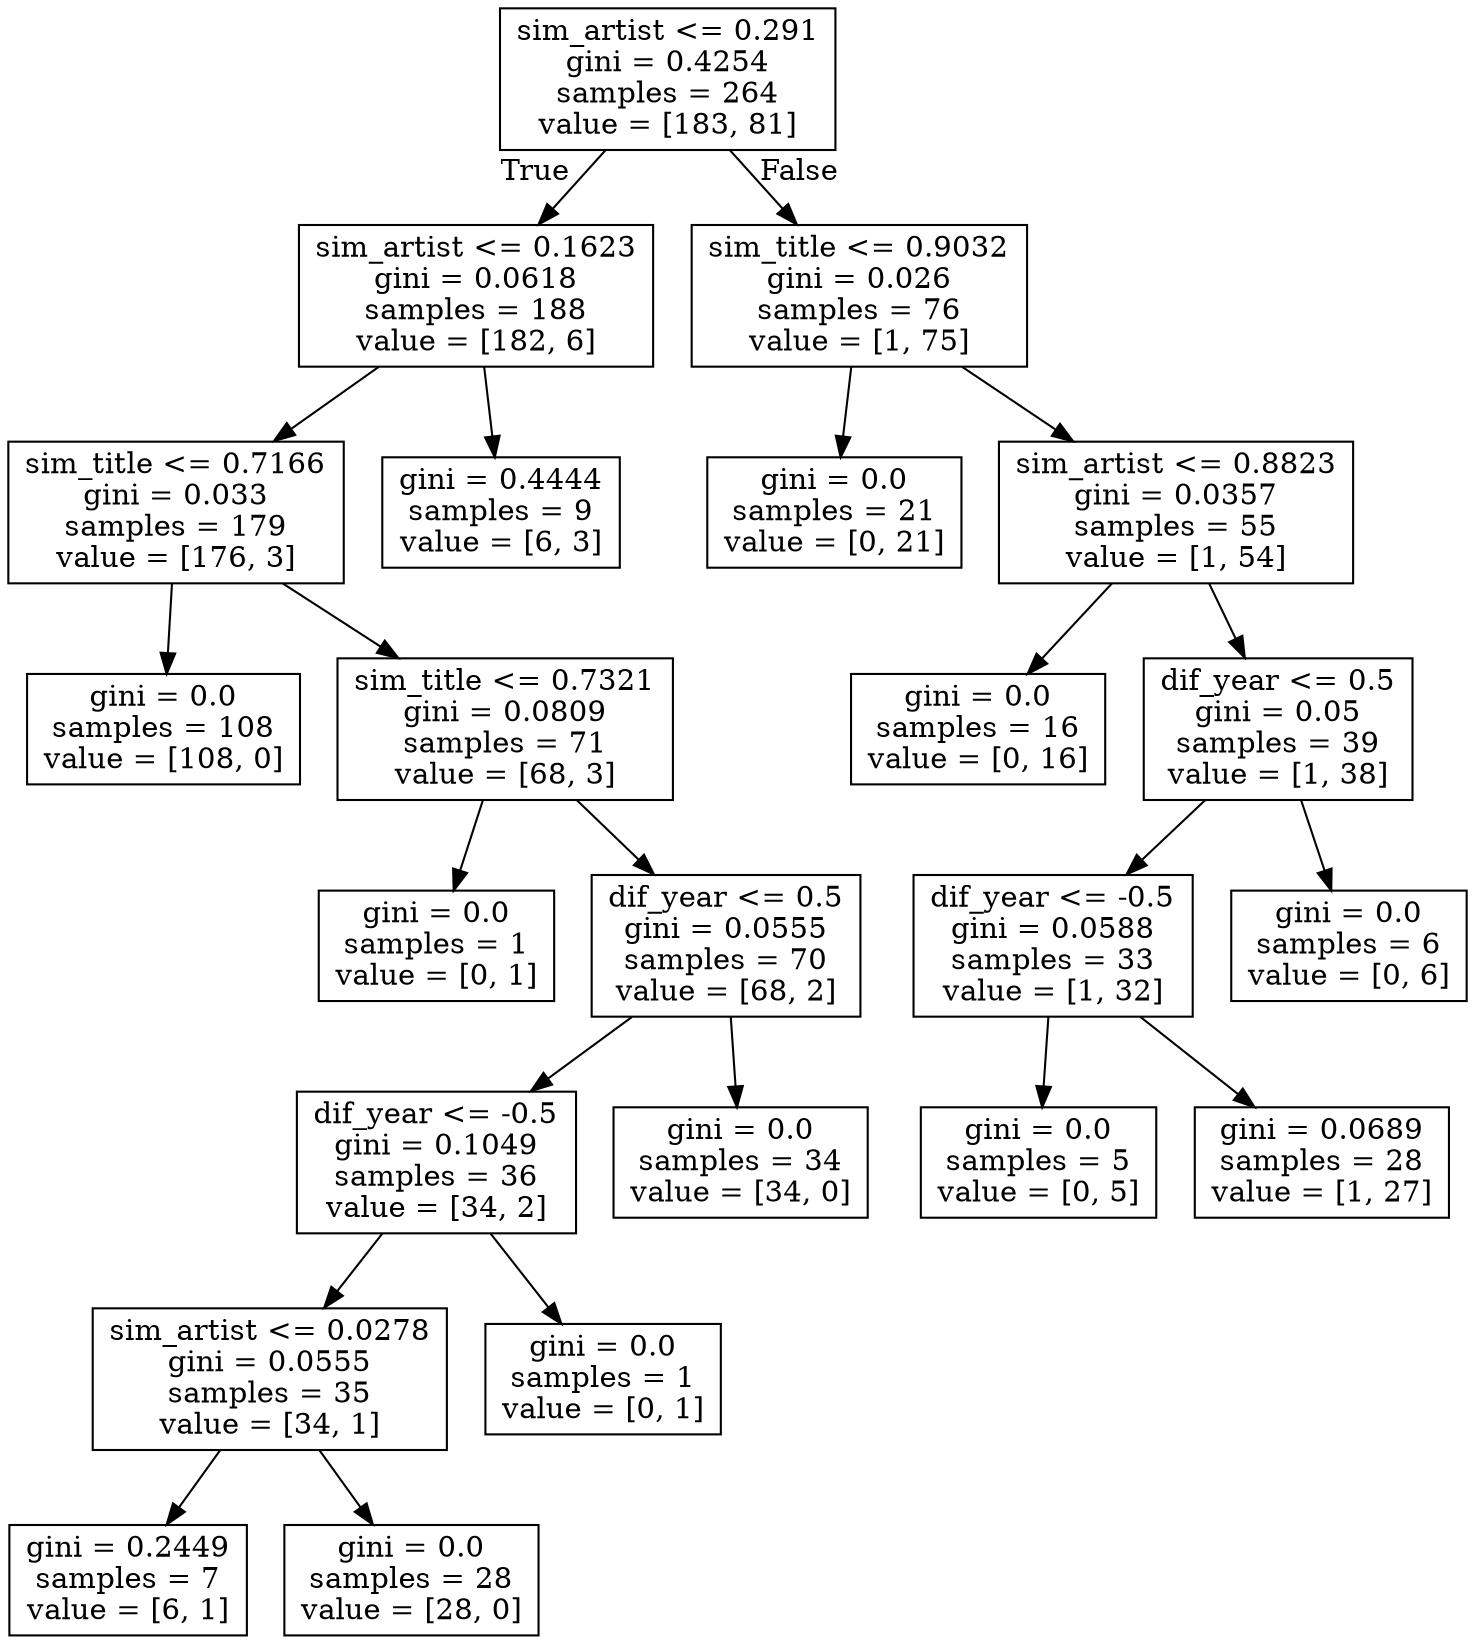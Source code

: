digraph Tree {
node [shape=box] ;
0 [label="sim_artist <= 0.291\ngini = 0.4254\nsamples = 264\nvalue = [183, 81]"] ;
1 [label="sim_artist <= 0.1623\ngini = 0.0618\nsamples = 188\nvalue = [182, 6]"] ;
0 -> 1 [labeldistance=2.5, labelangle=45, headlabel="True"] ;
2 [label="sim_title <= 0.7166\ngini = 0.033\nsamples = 179\nvalue = [176, 3]"] ;
1 -> 2 ;
3 [label="gini = 0.0\nsamples = 108\nvalue = [108, 0]"] ;
2 -> 3 ;
4 [label="sim_title <= 0.7321\ngini = 0.0809\nsamples = 71\nvalue = [68, 3]"] ;
2 -> 4 ;
5 [label="gini = 0.0\nsamples = 1\nvalue = [0, 1]"] ;
4 -> 5 ;
6 [label="dif_year <= 0.5\ngini = 0.0555\nsamples = 70\nvalue = [68, 2]"] ;
4 -> 6 ;
7 [label="dif_year <= -0.5\ngini = 0.1049\nsamples = 36\nvalue = [34, 2]"] ;
6 -> 7 ;
8 [label="sim_artist <= 0.0278\ngini = 0.0555\nsamples = 35\nvalue = [34, 1]"] ;
7 -> 8 ;
9 [label="gini = 0.2449\nsamples = 7\nvalue = [6, 1]"] ;
8 -> 9 ;
10 [label="gini = 0.0\nsamples = 28\nvalue = [28, 0]"] ;
8 -> 10 ;
11 [label="gini = 0.0\nsamples = 1\nvalue = [0, 1]"] ;
7 -> 11 ;
12 [label="gini = 0.0\nsamples = 34\nvalue = [34, 0]"] ;
6 -> 12 ;
13 [label="gini = 0.4444\nsamples = 9\nvalue = [6, 3]"] ;
1 -> 13 ;
14 [label="sim_title <= 0.9032\ngini = 0.026\nsamples = 76\nvalue = [1, 75]"] ;
0 -> 14 [labeldistance=2.5, labelangle=-45, headlabel="False"] ;
15 [label="gini = 0.0\nsamples = 21\nvalue = [0, 21]"] ;
14 -> 15 ;
16 [label="sim_artist <= 0.8823\ngini = 0.0357\nsamples = 55\nvalue = [1, 54]"] ;
14 -> 16 ;
17 [label="gini = 0.0\nsamples = 16\nvalue = [0, 16]"] ;
16 -> 17 ;
18 [label="dif_year <= 0.5\ngini = 0.05\nsamples = 39\nvalue = [1, 38]"] ;
16 -> 18 ;
19 [label="dif_year <= -0.5\ngini = 0.0588\nsamples = 33\nvalue = [1, 32]"] ;
18 -> 19 ;
20 [label="gini = 0.0\nsamples = 5\nvalue = [0, 5]"] ;
19 -> 20 ;
21 [label="gini = 0.0689\nsamples = 28\nvalue = [1, 27]"] ;
19 -> 21 ;
22 [label="gini = 0.0\nsamples = 6\nvalue = [0, 6]"] ;
18 -> 22 ;
}